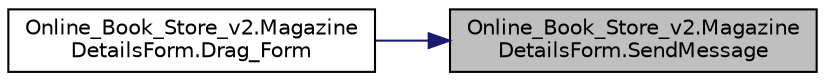 digraph "Online_Book_Store_v2.MagazineDetailsForm.SendMessage"
{
 // LATEX_PDF_SIZE
  edge [fontname="Helvetica",fontsize="10",labelfontname="Helvetica",labelfontsize="10"];
  node [fontname="Helvetica",fontsize="10",shape=record];
  rankdir="RL";
  Node1 [label="Online_Book_Store_v2.Magazine\lDetailsForm.SendMessage",height=0.2,width=0.4,color="black", fillcolor="grey75", style="filled", fontcolor="black",tooltip="To move the Form."];
  Node1 -> Node2 [dir="back",color="midnightblue",fontsize="10",style="solid",fontname="Helvetica"];
  Node2 [label="Online_Book_Store_v2.Magazine\lDetailsForm.Drag_Form",height=0.2,width=0.4,color="black", fillcolor="white", style="filled",URL="$class_online___book___store__v2_1_1_magazine_details_form.html#afb622e1c525206395ccb3782f40e241a",tooltip=" "];
}

